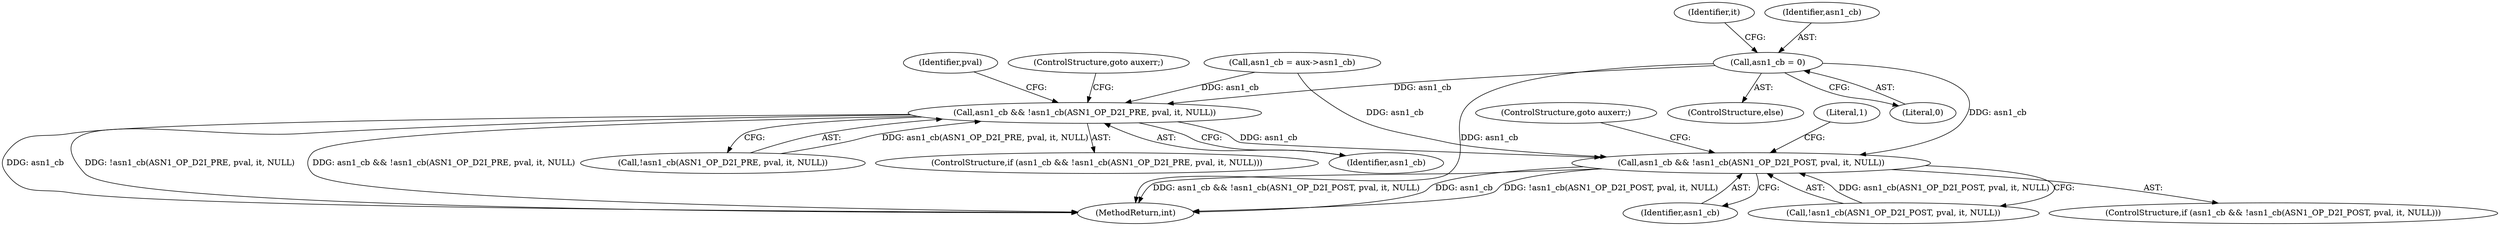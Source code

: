 digraph "0_openssl_b717b083073b6cacc0a5e2397b661678aff7ae7f@pointer" {
"1000201" [label="(Call,asn1_cb = 0)"];
"1000459" [label="(Call,asn1_cb && !asn1_cb(ASN1_OP_D2I_PRE, pval, it, NULL))"];
"1000576" [label="(Call,asn1_cb && !asn1_cb(ASN1_OP_D2I_POST, pval, it, NULL))"];
"1000470" [label="(Identifier,pval)"];
"1000461" [label="(Call,!asn1_cb(ASN1_OP_D2I_PRE, pval, it, NULL))"];
"1000458" [label="(ControlStructure,if (asn1_cb && !asn1_cb(ASN1_OP_D2I_PRE, pval, it, NULL)))"];
"1000575" [label="(ControlStructure,if (asn1_cb && !asn1_cb(ASN1_OP_D2I_POST, pval, it, NULL)))"];
"1000955" [label="(MethodReturn,int)"];
"1000584" [label="(ControlStructure,goto auxerr;)"];
"1000206" [label="(Identifier,it)"];
"1000195" [label="(Call,asn1_cb = aux->asn1_cb)"];
"1000459" [label="(Call,asn1_cb && !asn1_cb(ASN1_OP_D2I_PRE, pval, it, NULL))"];
"1000201" [label="(Call,asn1_cb = 0)"];
"1000460" [label="(Identifier,asn1_cb)"];
"1000576" [label="(Call,asn1_cb && !asn1_cb(ASN1_OP_D2I_POST, pval, it, NULL))"];
"1000467" [label="(ControlStructure,goto auxerr;)"];
"1000202" [label="(Identifier,asn1_cb)"];
"1000577" [label="(Identifier,asn1_cb)"];
"1000203" [label="(Literal,0)"];
"1000200" [label="(ControlStructure,else)"];
"1000586" [label="(Literal,1)"];
"1000578" [label="(Call,!asn1_cb(ASN1_OP_D2I_POST, pval, it, NULL))"];
"1000201" -> "1000200"  [label="AST: "];
"1000201" -> "1000203"  [label="CFG: "];
"1000202" -> "1000201"  [label="AST: "];
"1000203" -> "1000201"  [label="AST: "];
"1000206" -> "1000201"  [label="CFG: "];
"1000201" -> "1000955"  [label="DDG: asn1_cb"];
"1000201" -> "1000459"  [label="DDG: asn1_cb"];
"1000201" -> "1000576"  [label="DDG: asn1_cb"];
"1000459" -> "1000458"  [label="AST: "];
"1000459" -> "1000460"  [label="CFG: "];
"1000459" -> "1000461"  [label="CFG: "];
"1000460" -> "1000459"  [label="AST: "];
"1000461" -> "1000459"  [label="AST: "];
"1000467" -> "1000459"  [label="CFG: "];
"1000470" -> "1000459"  [label="CFG: "];
"1000459" -> "1000955"  [label="DDG: asn1_cb"];
"1000459" -> "1000955"  [label="DDG: !asn1_cb(ASN1_OP_D2I_PRE, pval, it, NULL)"];
"1000459" -> "1000955"  [label="DDG: asn1_cb && !asn1_cb(ASN1_OP_D2I_PRE, pval, it, NULL)"];
"1000195" -> "1000459"  [label="DDG: asn1_cb"];
"1000461" -> "1000459"  [label="DDG: asn1_cb(ASN1_OP_D2I_PRE, pval, it, NULL)"];
"1000459" -> "1000576"  [label="DDG: asn1_cb"];
"1000576" -> "1000575"  [label="AST: "];
"1000576" -> "1000577"  [label="CFG: "];
"1000576" -> "1000578"  [label="CFG: "];
"1000577" -> "1000576"  [label="AST: "];
"1000578" -> "1000576"  [label="AST: "];
"1000584" -> "1000576"  [label="CFG: "];
"1000586" -> "1000576"  [label="CFG: "];
"1000576" -> "1000955"  [label="DDG: asn1_cb"];
"1000576" -> "1000955"  [label="DDG: !asn1_cb(ASN1_OP_D2I_POST, pval, it, NULL)"];
"1000576" -> "1000955"  [label="DDG: asn1_cb && !asn1_cb(ASN1_OP_D2I_POST, pval, it, NULL)"];
"1000195" -> "1000576"  [label="DDG: asn1_cb"];
"1000578" -> "1000576"  [label="DDG: asn1_cb(ASN1_OP_D2I_POST, pval, it, NULL)"];
}
